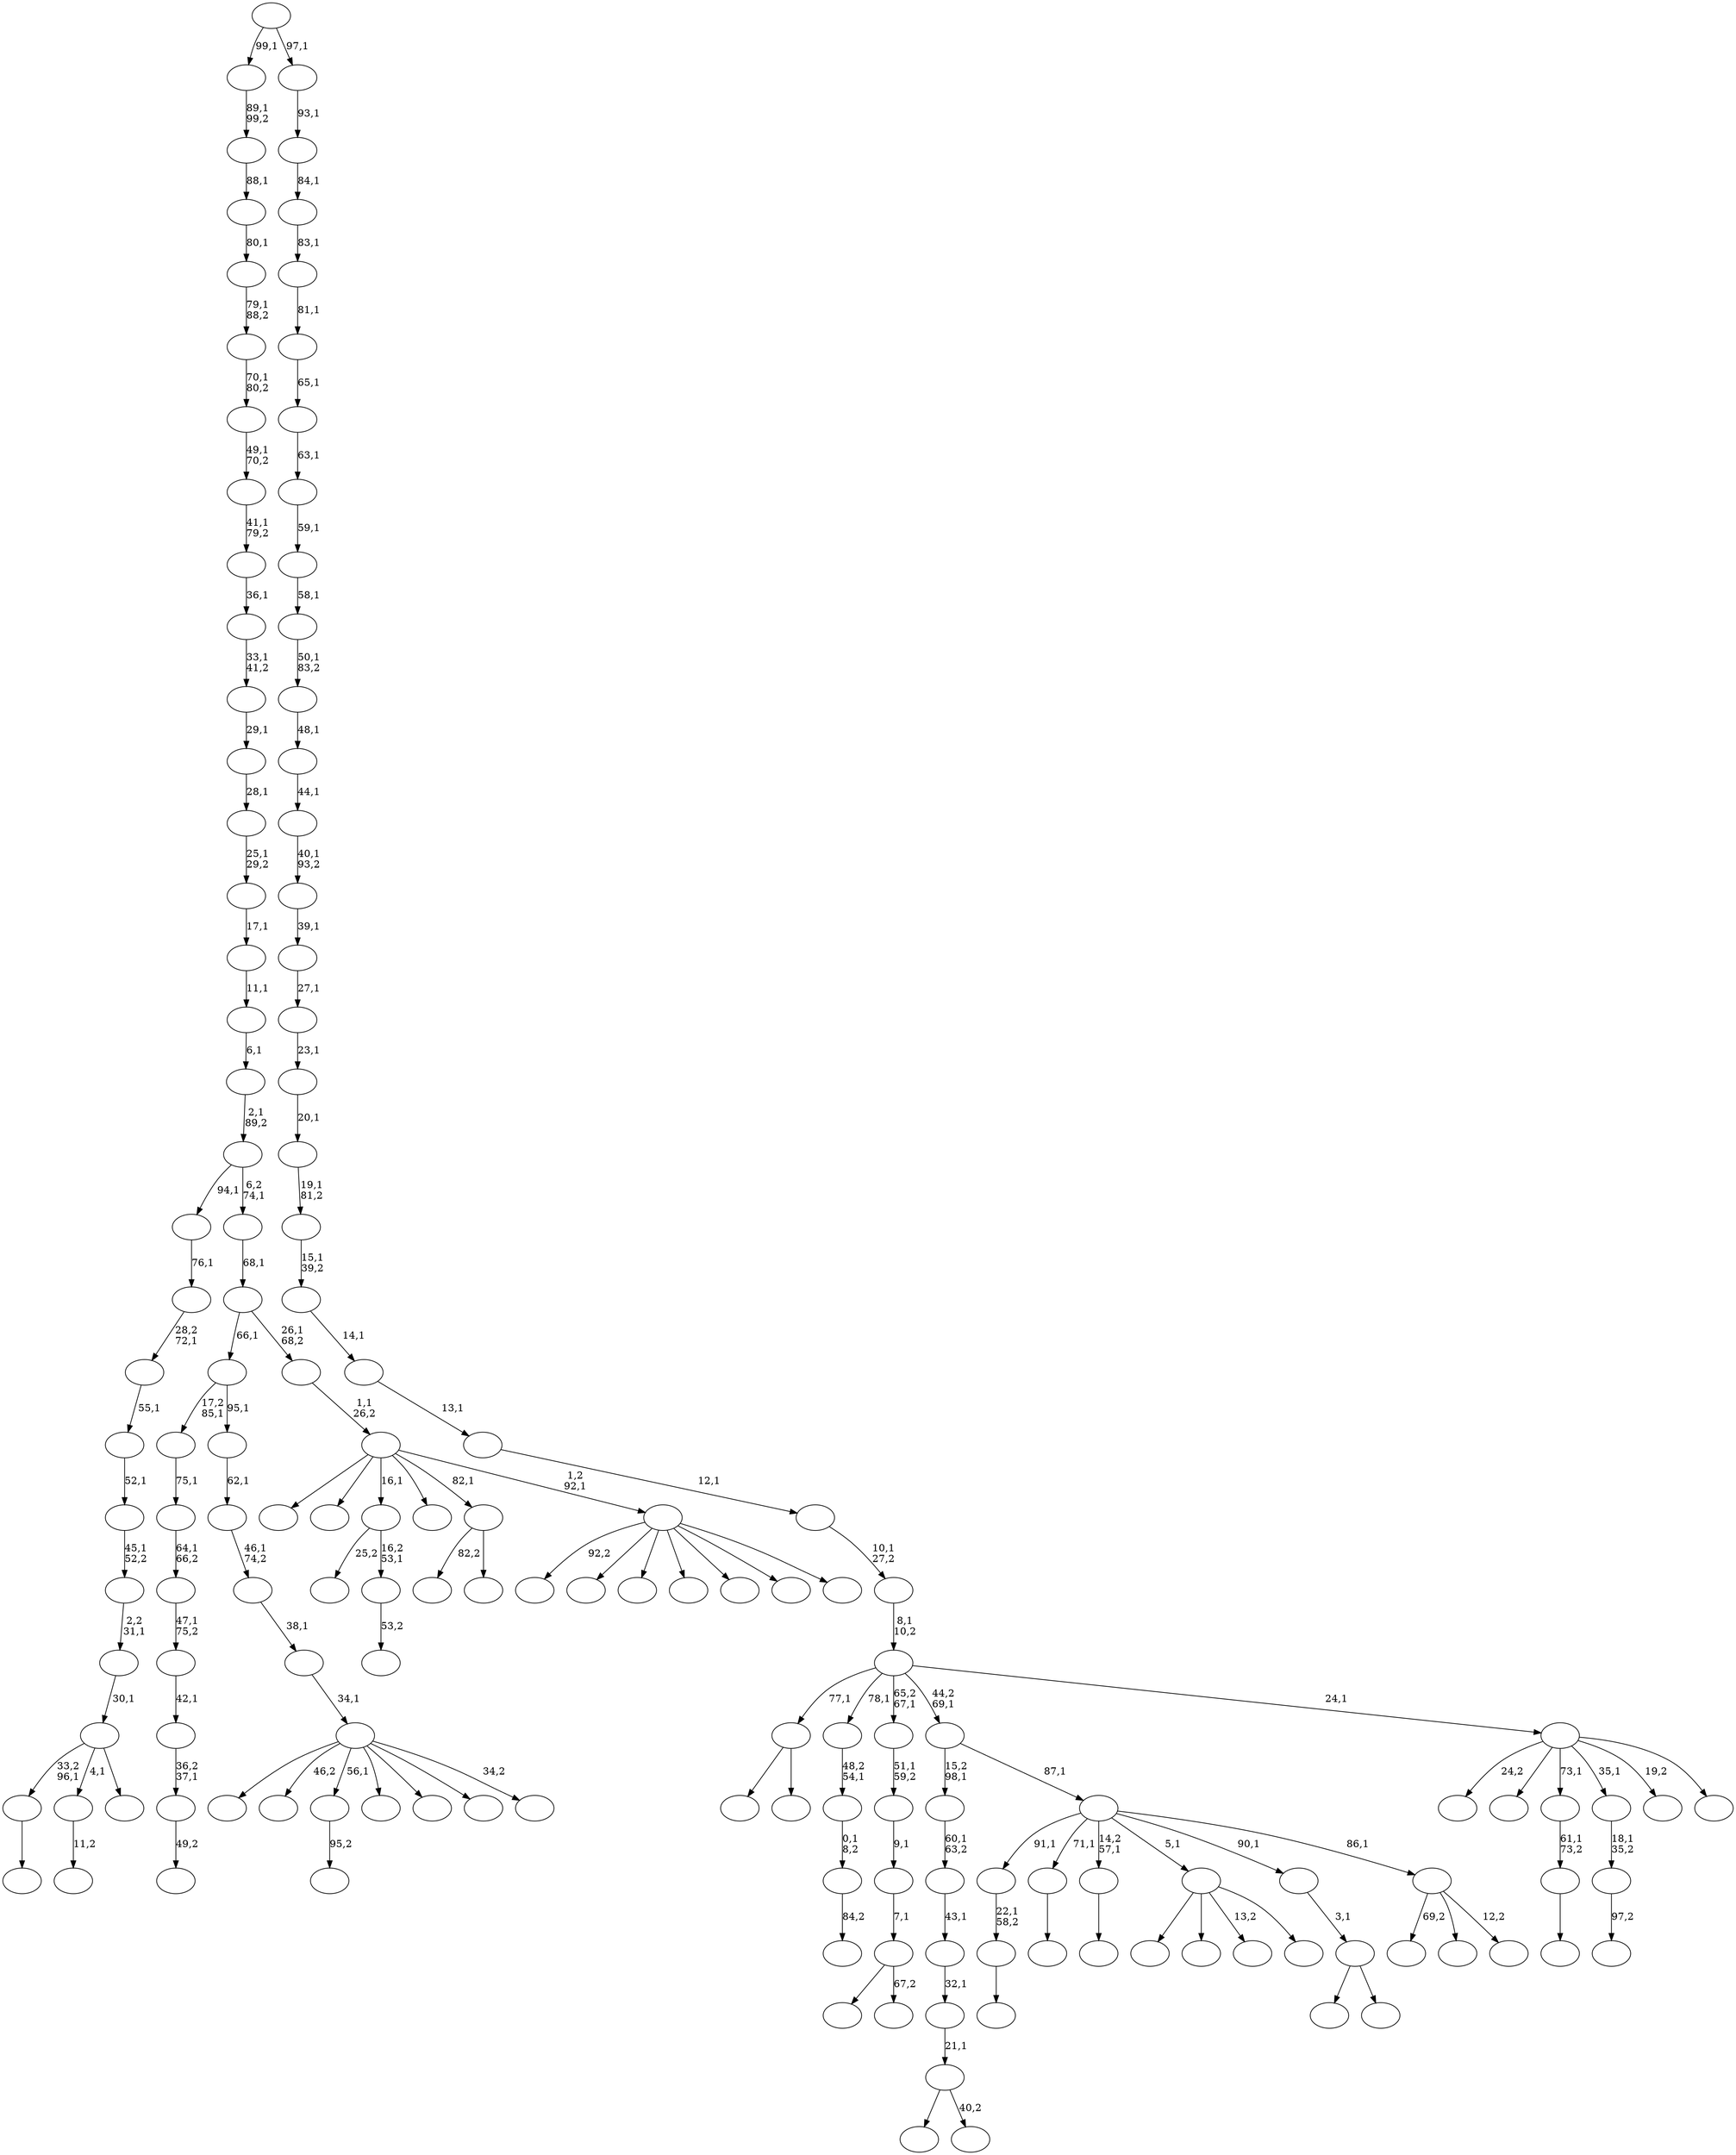 digraph T {
	150 [label=""]
	149 [label=""]
	148 [label=""]
	147 [label=""]
	146 [label=""]
	145 [label=""]
	144 [label=""]
	143 [label=""]
	142 [label=""]
	141 [label=""]
	140 [label=""]
	139 [label=""]
	138 [label=""]
	137 [label=""]
	136 [label=""]
	135 [label=""]
	134 [label=""]
	133 [label=""]
	132 [label=""]
	131 [label=""]
	130 [label=""]
	129 [label=""]
	128 [label=""]
	127 [label=""]
	126 [label=""]
	125 [label=""]
	124 [label=""]
	123 [label=""]
	122 [label=""]
	121 [label=""]
	120 [label=""]
	119 [label=""]
	118 [label=""]
	117 [label=""]
	116 [label=""]
	115 [label=""]
	114 [label=""]
	113 [label=""]
	112 [label=""]
	111 [label=""]
	110 [label=""]
	109 [label=""]
	108 [label=""]
	107 [label=""]
	106 [label=""]
	105 [label=""]
	104 [label=""]
	103 [label=""]
	102 [label=""]
	101 [label=""]
	100 [label=""]
	99 [label=""]
	98 [label=""]
	97 [label=""]
	96 [label=""]
	95 [label=""]
	94 [label=""]
	93 [label=""]
	92 [label=""]
	91 [label=""]
	90 [label=""]
	89 [label=""]
	88 [label=""]
	87 [label=""]
	86 [label=""]
	85 [label=""]
	84 [label=""]
	83 [label=""]
	82 [label=""]
	81 [label=""]
	80 [label=""]
	79 [label=""]
	78 [label=""]
	77 [label=""]
	76 [label=""]
	75 [label=""]
	74 [label=""]
	73 [label=""]
	72 [label=""]
	71 [label=""]
	70 [label=""]
	69 [label=""]
	68 [label=""]
	67 [label=""]
	66 [label=""]
	65 [label=""]
	64 [label=""]
	63 [label=""]
	62 [label=""]
	61 [label=""]
	60 [label=""]
	59 [label=""]
	58 [label=""]
	57 [label=""]
	56 [label=""]
	55 [label=""]
	54 [label=""]
	53 [label=""]
	52 [label=""]
	51 [label=""]
	50 [label=""]
	49 [label=""]
	48 [label=""]
	47 [label=""]
	46 [label=""]
	45 [label=""]
	44 [label=""]
	43 [label=""]
	42 [label=""]
	41 [label=""]
	40 [label=""]
	39 [label=""]
	38 [label=""]
	37 [label=""]
	36 [label=""]
	35 [label=""]
	34 [label=""]
	33 [label=""]
	32 [label=""]
	31 [label=""]
	30 [label=""]
	29 [label=""]
	28 [label=""]
	27 [label=""]
	26 [label=""]
	25 [label=""]
	24 [label=""]
	23 [label=""]
	22 [label=""]
	21 [label=""]
	20 [label=""]
	19 [label=""]
	18 [label=""]
	17 [label=""]
	16 [label=""]
	15 [label=""]
	14 [label=""]
	13 [label=""]
	12 [label=""]
	11 [label=""]
	10 [label=""]
	9 [label=""]
	8 [label=""]
	7 [label=""]
	6 [label=""]
	5 [label=""]
	4 [label=""]
	3 [label=""]
	2 [label=""]
	1 [label=""]
	0 [label=""]
	143 -> 144 [label=""]
	139 -> 140 [label=""]
	138 -> 139 [label="22,1\n58,2"]
	130 -> 133 [label=""]
	130 -> 131 [label=""]
	128 -> 129 [label=""]
	126 -> 127 [label="95,2"]
	123 -> 124 [label="53,2"]
	122 -> 145 [label="25,2"]
	122 -> 123 [label="16,2\n53,1"]
	120 -> 121 [label="49,2"]
	119 -> 120 [label="36,2\n37,1"]
	118 -> 119 [label="42,1"]
	117 -> 118 [label="47,1\n75,2"]
	116 -> 117 [label="64,1\n66,2"]
	115 -> 116 [label="75,1"]
	111 -> 112 [label=""]
	108 -> 137 [label=""]
	108 -> 109 [label="40,2"]
	107 -> 108 [label="21,1"]
	106 -> 107 [label="32,1"]
	105 -> 106 [label="43,1"]
	104 -> 105 [label="60,1\n63,2"]
	102 -> 103 [label="84,2"]
	101 -> 102 [label="0,1\n8,2"]
	100 -> 101 [label="48,2\n54,1"]
	95 -> 146 [label="82,2"]
	95 -> 96 [label=""]
	92 -> 93 [label="11,2"]
	90 -> 91 [label=""]
	89 -> 90 [label="61,1\n73,2"]
	87 -> 88 [label="97,2"]
	86 -> 87 [label="18,1\n35,2"]
	83 -> 150 [label=""]
	83 -> 113 [label=""]
	83 -> 98 [label="13,2"]
	83 -> 84 [label=""]
	81 -> 110 [label=""]
	81 -> 82 [label=""]
	80 -> 81 [label="3,1"]
	77 -> 142 [label=""]
	77 -> 78 [label="67,2"]
	76 -> 77 [label="7,1"]
	75 -> 76 [label="9,1"]
	74 -> 75 [label="51,1\n59,2"]
	72 -> 143 [label="33,2\n96,1"]
	72 -> 92 [label="4,1"]
	72 -> 73 [label=""]
	71 -> 72 [label="30,1"]
	70 -> 71 [label="2,2\n31,1"]
	69 -> 70 [label="45,1\n52,2"]
	68 -> 69 [label="52,1"]
	67 -> 68 [label="55,1"]
	66 -> 67 [label="28,2\n72,1"]
	65 -> 66 [label="76,1"]
	62 -> 135 [label=""]
	62 -> 134 [label="46,2"]
	62 -> 126 [label="56,1"]
	62 -> 125 [label=""]
	62 -> 97 [label=""]
	62 -> 94 [label=""]
	62 -> 63 [label="34,2"]
	61 -> 62 [label="34,1"]
	60 -> 61 [label="38,1"]
	59 -> 60 [label="46,1\n74,2"]
	58 -> 59 [label="62,1"]
	57 -> 115 [label="17,2\n85,1"]
	57 -> 58 [label="95,1"]
	54 -> 136 [label="69,2"]
	54 -> 64 [label=""]
	54 -> 55 [label="12,2"]
	53 -> 138 [label="91,1"]
	53 -> 128 [label="71,1"]
	53 -> 111 [label="14,2\n57,1"]
	53 -> 83 [label="5,1"]
	53 -> 80 [label="90,1"]
	53 -> 54 [label="86,1"]
	52 -> 104 [label="15,2\n98,1"]
	52 -> 53 [label="87,1"]
	48 -> 149 [label="92,2"]
	48 -> 141 [label=""]
	48 -> 79 [label=""]
	48 -> 56 [label=""]
	48 -> 51 [label=""]
	48 -> 50 [label=""]
	48 -> 49 [label=""]
	47 -> 147 [label=""]
	47 -> 132 [label=""]
	47 -> 122 [label="16,1"]
	47 -> 99 [label=""]
	47 -> 95 [label="82,1"]
	47 -> 48 [label="1,2\n92,1"]
	46 -> 47 [label="1,1\n26,2"]
	45 -> 57 [label="66,1"]
	45 -> 46 [label="26,1\n68,2"]
	44 -> 45 [label="68,1"]
	43 -> 65 [label="94,1"]
	43 -> 44 [label="6,2\n74,1"]
	42 -> 43 [label="2,1\n89,2"]
	41 -> 42 [label="6,1"]
	40 -> 41 [label="11,1"]
	39 -> 40 [label="17,1"]
	38 -> 39 [label="25,1\n29,2"]
	37 -> 38 [label="28,1"]
	36 -> 37 [label="29,1"]
	35 -> 36 [label="33,1\n41,2"]
	34 -> 35 [label="36,1"]
	33 -> 34 [label="41,1\n79,2"]
	32 -> 33 [label="49,1\n70,2"]
	31 -> 32 [label="70,1\n80,2"]
	30 -> 31 [label="79,1\n88,2"]
	29 -> 30 [label="80,1"]
	28 -> 29 [label="88,1"]
	27 -> 28 [label="89,1\n99,2"]
	25 -> 148 [label="24,2"]
	25 -> 114 [label=""]
	25 -> 89 [label="73,1"]
	25 -> 86 [label="35,1"]
	25 -> 85 [label="19,2"]
	25 -> 26 [label=""]
	24 -> 130 [label="77,1"]
	24 -> 100 [label="78,1"]
	24 -> 74 [label="65,2\n67,1"]
	24 -> 52 [label="44,2\n69,1"]
	24 -> 25 [label="24,1"]
	23 -> 24 [label="8,1\n10,2"]
	22 -> 23 [label="10,1\n27,2"]
	21 -> 22 [label="12,1"]
	20 -> 21 [label="13,1"]
	19 -> 20 [label="14,1"]
	18 -> 19 [label="15,1\n39,2"]
	17 -> 18 [label="19,1\n81,2"]
	16 -> 17 [label="20,1"]
	15 -> 16 [label="23,1"]
	14 -> 15 [label="27,1"]
	13 -> 14 [label="39,1"]
	12 -> 13 [label="40,1\n93,2"]
	11 -> 12 [label="44,1"]
	10 -> 11 [label="48,1"]
	9 -> 10 [label="50,1\n83,2"]
	8 -> 9 [label="58,1"]
	7 -> 8 [label="59,1"]
	6 -> 7 [label="63,1"]
	5 -> 6 [label="65,1"]
	4 -> 5 [label="81,1"]
	3 -> 4 [label="83,1"]
	2 -> 3 [label="84,1"]
	1 -> 2 [label="93,1"]
	0 -> 27 [label="99,1"]
	0 -> 1 [label="97,1"]
}
